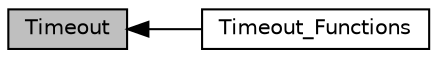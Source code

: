digraph "Timeout"
{
  edge [fontname="Helvetica",fontsize="10",labelfontname="Helvetica",labelfontsize="10"];
  node [fontname="Helvetica",fontsize="10",shape=record];
  rankdir=LR;
  Node1 [label="Timeout_Functions",height=0.2,width=0.4,color="black", fillcolor="white", style="filled",URL="$group___timeout___functions.html",tooltip="Timeout Functions. "];
  Node0 [label="Timeout",height=0.2,width=0.4,color="black", fillcolor="grey75", style="filled", fontcolor="black"];
  Node0->Node1 [shape=plaintext, dir="back", style="solid"];
}
